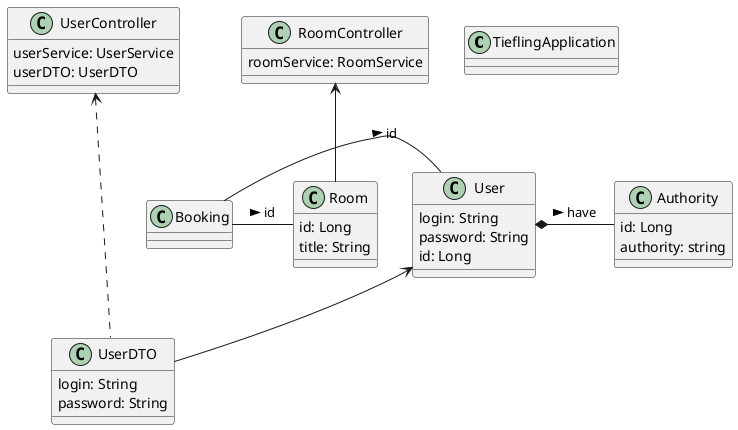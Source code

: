 @startuml
'https://plantuml.com/class-diagram

class TieflingApplication

class RoomController{
    roomService: RoomService
}
class Booking
class Room{
    id: Long
    title: String
}

class UserController{
    userService: UserService
    userDTO: UserDTO
}
class User{
    login: String
    password: String
    id: Long
}
class UserDTO{
    login: String
    password: String
}
class Authority{
    id: Long
    authority: string
}

UserController <... UserDTO
User <-- UserDTO

RoomController <-- Room

User *- Authority : have >
Booking - User : id >
Booking - Room : id >

@enduml
